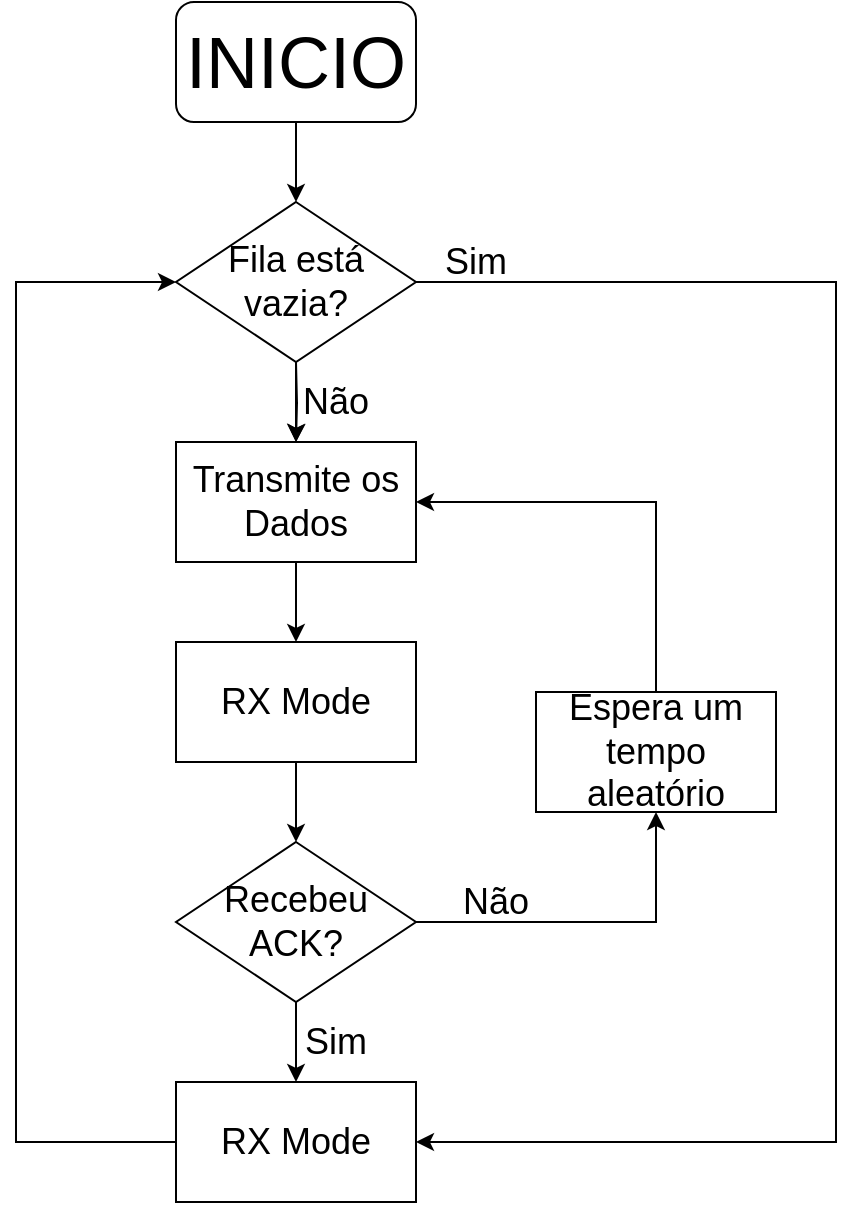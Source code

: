<mxfile version="13.7.3" type="github">
  <diagram id="yfvx8-riH5NfMNRHZydC" name="Page-1">
    <mxGraphModel dx="1422" dy="791" grid="1" gridSize="10" guides="1" tooltips="1" connect="1" arrows="1" fold="1" page="1" pageScale="1" pageWidth="827" pageHeight="1169" math="0" shadow="0">
      <root>
        <mxCell id="0" />
        <mxCell id="1" parent="0" />
        <mxCell id="keQ3UfxdgD38jkIvc8A_-5" value="" style="edgeStyle=orthogonalEdgeStyle;rounded=0;orthogonalLoop=1;jettySize=auto;html=1;" edge="1" parent="1" source="keQ3UfxdgD38jkIvc8A_-1" target="keQ3UfxdgD38jkIvc8A_-3">
          <mxGeometry relative="1" as="geometry" />
        </mxCell>
        <mxCell id="keQ3UfxdgD38jkIvc8A_-1" value="&lt;font style=&quot;font-size: 36px&quot;&gt;INICIO&lt;/font&gt;" style="rounded=1;whiteSpace=wrap;html=1;" vertex="1" parent="1">
          <mxGeometry x="360" y="180" width="120" height="60" as="geometry" />
        </mxCell>
        <mxCell id="keQ3UfxdgD38jkIvc8A_-7" value="" style="edgeStyle=orthogonalEdgeStyle;rounded=0;orthogonalLoop=1;jettySize=auto;html=1;" edge="1" parent="1" source="keQ3UfxdgD38jkIvc8A_-3" target="keQ3UfxdgD38jkIvc8A_-6">
          <mxGeometry relative="1" as="geometry" />
        </mxCell>
        <mxCell id="keQ3UfxdgD38jkIvc8A_-37" style="edgeStyle=orthogonalEdgeStyle;rounded=0;orthogonalLoop=1;jettySize=auto;html=1;entryX=1;entryY=0.5;entryDx=0;entryDy=0;" edge="1" parent="1" source="keQ3UfxdgD38jkIvc8A_-3" target="keQ3UfxdgD38jkIvc8A_-32">
          <mxGeometry relative="1" as="geometry">
            <Array as="points">
              <mxPoint x="690" y="320" />
              <mxPoint x="690" y="750" />
            </Array>
          </mxGeometry>
        </mxCell>
        <mxCell id="keQ3UfxdgD38jkIvc8A_-3" value="&lt;font style=&quot;font-size: 18px&quot;&gt;Fila está vazia?&lt;/font&gt;" style="rhombus;whiteSpace=wrap;html=1;" vertex="1" parent="1">
          <mxGeometry x="360" y="280" width="120" height="80" as="geometry" />
        </mxCell>
        <mxCell id="keQ3UfxdgD38jkIvc8A_-22" value="" style="edgeStyle=orthogonalEdgeStyle;rounded=0;orthogonalLoop=1;jettySize=auto;html=1;" edge="1" parent="1" source="keQ3UfxdgD38jkIvc8A_-6" target="keQ3UfxdgD38jkIvc8A_-17">
          <mxGeometry relative="1" as="geometry" />
        </mxCell>
        <mxCell id="keQ3UfxdgD38jkIvc8A_-6" value="&lt;font style=&quot;font-size: 18px&quot;&gt;Transmite os Dados&lt;br&gt;&lt;/font&gt;" style="whiteSpace=wrap;html=1;" vertex="1" parent="1">
          <mxGeometry x="360" y="400" width="120" height="60" as="geometry" />
        </mxCell>
        <mxCell id="keQ3UfxdgD38jkIvc8A_-20" value="" style="edgeStyle=orthogonalEdgeStyle;rounded=0;orthogonalLoop=1;jettySize=auto;html=1;" edge="1" parent="1" source="keQ3UfxdgD38jkIvc8A_-17" target="keQ3UfxdgD38jkIvc8A_-18">
          <mxGeometry relative="1" as="geometry" />
        </mxCell>
        <mxCell id="keQ3UfxdgD38jkIvc8A_-17" value="&lt;font style=&quot;font-size: 18px&quot;&gt;RX Mode&lt;/font&gt;" style="whiteSpace=wrap;html=1;" vertex="1" parent="1">
          <mxGeometry x="360" y="500" width="120" height="60" as="geometry" />
        </mxCell>
        <mxCell id="keQ3UfxdgD38jkIvc8A_-29" style="edgeStyle=orthogonalEdgeStyle;rounded=0;orthogonalLoop=1;jettySize=auto;html=1;entryX=0.5;entryY=1;entryDx=0;entryDy=0;" edge="1" parent="1" source="keQ3UfxdgD38jkIvc8A_-18" target="keQ3UfxdgD38jkIvc8A_-28">
          <mxGeometry relative="1" as="geometry">
            <mxPoint x="600" y="580" as="targetPoint" />
          </mxGeometry>
        </mxCell>
        <mxCell id="keQ3UfxdgD38jkIvc8A_-33" value="" style="edgeStyle=orthogonalEdgeStyle;rounded=0;orthogonalLoop=1;jettySize=auto;html=1;" edge="1" parent="1" source="keQ3UfxdgD38jkIvc8A_-18" target="keQ3UfxdgD38jkIvc8A_-32">
          <mxGeometry relative="1" as="geometry" />
        </mxCell>
        <mxCell id="keQ3UfxdgD38jkIvc8A_-18" value="&lt;font style=&quot;font-size: 18px&quot;&gt;Recebeu ACK?&lt;br&gt;&lt;/font&gt;" style="rhombus;whiteSpace=wrap;html=1;" vertex="1" parent="1">
          <mxGeometry x="360" y="600" width="120" height="80" as="geometry" />
        </mxCell>
        <mxCell id="keQ3UfxdgD38jkIvc8A_-21" value="" style="edgeStyle=orthogonalEdgeStyle;rounded=0;orthogonalLoop=1;jettySize=auto;html=1;" edge="1" parent="1">
          <mxGeometry relative="1" as="geometry">
            <mxPoint x="420" y="360" as="sourcePoint" />
            <mxPoint x="420" y="400" as="targetPoint" />
          </mxGeometry>
        </mxCell>
        <mxCell id="keQ3UfxdgD38jkIvc8A_-30" style="edgeStyle=orthogonalEdgeStyle;rounded=0;orthogonalLoop=1;jettySize=auto;html=1;entryX=1;entryY=0.5;entryDx=0;entryDy=0;" edge="1" parent="1" source="keQ3UfxdgD38jkIvc8A_-28" target="keQ3UfxdgD38jkIvc8A_-6">
          <mxGeometry relative="1" as="geometry">
            <mxPoint x="600" y="420" as="targetPoint" />
            <Array as="points">
              <mxPoint x="600" y="430" />
            </Array>
          </mxGeometry>
        </mxCell>
        <mxCell id="keQ3UfxdgD38jkIvc8A_-28" value="&lt;font style=&quot;font-size: 18px&quot;&gt;Espera um tempo aleatório&lt;/font&gt;" style="whiteSpace=wrap;html=1;" vertex="1" parent="1">
          <mxGeometry x="540" y="525" width="120" height="60" as="geometry" />
        </mxCell>
        <mxCell id="keQ3UfxdgD38jkIvc8A_-31" value="&lt;font style=&quot;font-size: 18px&quot;&gt;Não&lt;/font&gt;" style="text;html=1;strokeColor=none;fillColor=none;align=center;verticalAlign=middle;whiteSpace=wrap;rounded=0;" vertex="1" parent="1">
          <mxGeometry x="500" y="620" width="40" height="20" as="geometry" />
        </mxCell>
        <mxCell id="keQ3UfxdgD38jkIvc8A_-34" style="edgeStyle=orthogonalEdgeStyle;rounded=0;orthogonalLoop=1;jettySize=auto;html=1;entryX=0;entryY=0.5;entryDx=0;entryDy=0;" edge="1" parent="1" source="keQ3UfxdgD38jkIvc8A_-32" target="keQ3UfxdgD38jkIvc8A_-3">
          <mxGeometry relative="1" as="geometry">
            <Array as="points">
              <mxPoint x="280" y="750" />
              <mxPoint x="280" y="320" />
            </Array>
          </mxGeometry>
        </mxCell>
        <mxCell id="keQ3UfxdgD38jkIvc8A_-32" value="&lt;font style=&quot;font-size: 18px&quot;&gt;RX Mode&lt;/font&gt;" style="whiteSpace=wrap;html=1;" vertex="1" parent="1">
          <mxGeometry x="360" y="720" width="120" height="60" as="geometry" />
        </mxCell>
        <mxCell id="keQ3UfxdgD38jkIvc8A_-35" value="&lt;font style=&quot;font-size: 18px&quot;&gt;Sim&lt;/font&gt;" style="text;html=1;strokeColor=none;fillColor=none;align=center;verticalAlign=middle;whiteSpace=wrap;rounded=0;" vertex="1" parent="1">
          <mxGeometry x="420" y="690" width="40" height="20" as="geometry" />
        </mxCell>
        <mxCell id="keQ3UfxdgD38jkIvc8A_-36" value="&lt;font style=&quot;font-size: 18px&quot;&gt;Não&lt;/font&gt;" style="text;html=1;strokeColor=none;fillColor=none;align=center;verticalAlign=middle;whiteSpace=wrap;rounded=0;" vertex="1" parent="1">
          <mxGeometry x="420" y="370" width="40" height="20" as="geometry" />
        </mxCell>
        <mxCell id="keQ3UfxdgD38jkIvc8A_-38" value="&lt;font style=&quot;font-size: 18px&quot;&gt;Sim&lt;/font&gt;" style="text;html=1;strokeColor=none;fillColor=none;align=center;verticalAlign=middle;whiteSpace=wrap;rounded=0;" vertex="1" parent="1">
          <mxGeometry x="490" y="300" width="40" height="20" as="geometry" />
        </mxCell>
      </root>
    </mxGraphModel>
  </diagram>
</mxfile>
